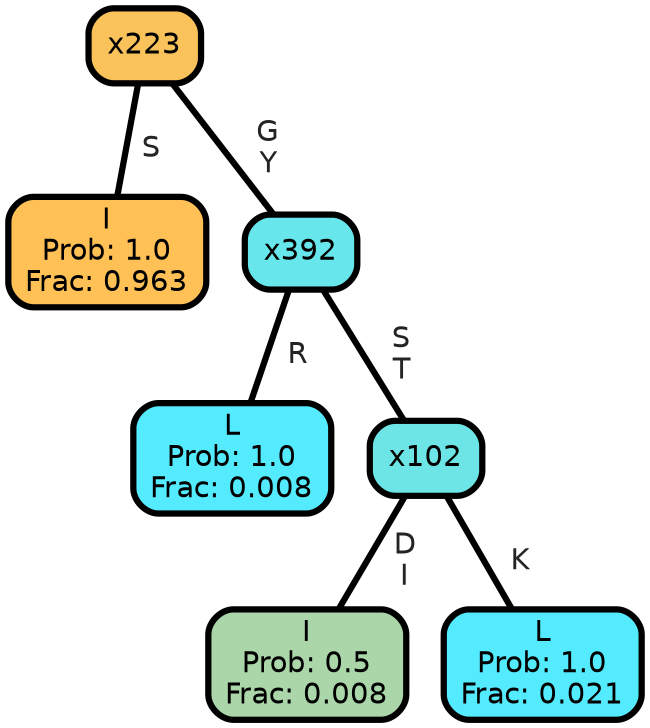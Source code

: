 graph Tree {
node [shape=box, style="filled, rounded",color="black",penwidth="3",fontcolor="black",                 fontname=helvetica] ;
graph [ranksep="0 equally", splines=straight,                 bgcolor=transparent, dpi=200] ;
edge [fontname=helvetica, fontweight=bold,fontcolor=grey14,color=black] ;
0 [label="I
Prob: 1.0
Frac: 0.963", fillcolor="#ffc155"] ;
1 [label="x223", fillcolor="#f9c25a"] ;
2 [label="L
Prob: 1.0
Frac: 0.008", fillcolor="#55ebff"] ;
3 [label="x392", fillcolor="#67e6ec"] ;
4 [label="I
Prob: 0.5
Frac: 0.008", fillcolor="#aad6aa"] ;
5 [label="x102", fillcolor="#6de5e6"] ;
6 [label="L
Prob: 1.0
Frac: 0.021", fillcolor="#55ebff"] ;
1 -- 0 [label=" S",penwidth=3] ;
1 -- 3 [label=" G\n Y",penwidth=3] ;
3 -- 2 [label=" R",penwidth=3] ;
3 -- 5 [label=" S\n T",penwidth=3] ;
5 -- 4 [label=" D\n I",penwidth=3] ;
5 -- 6 [label=" K",penwidth=3] ;
{rank = same;}}